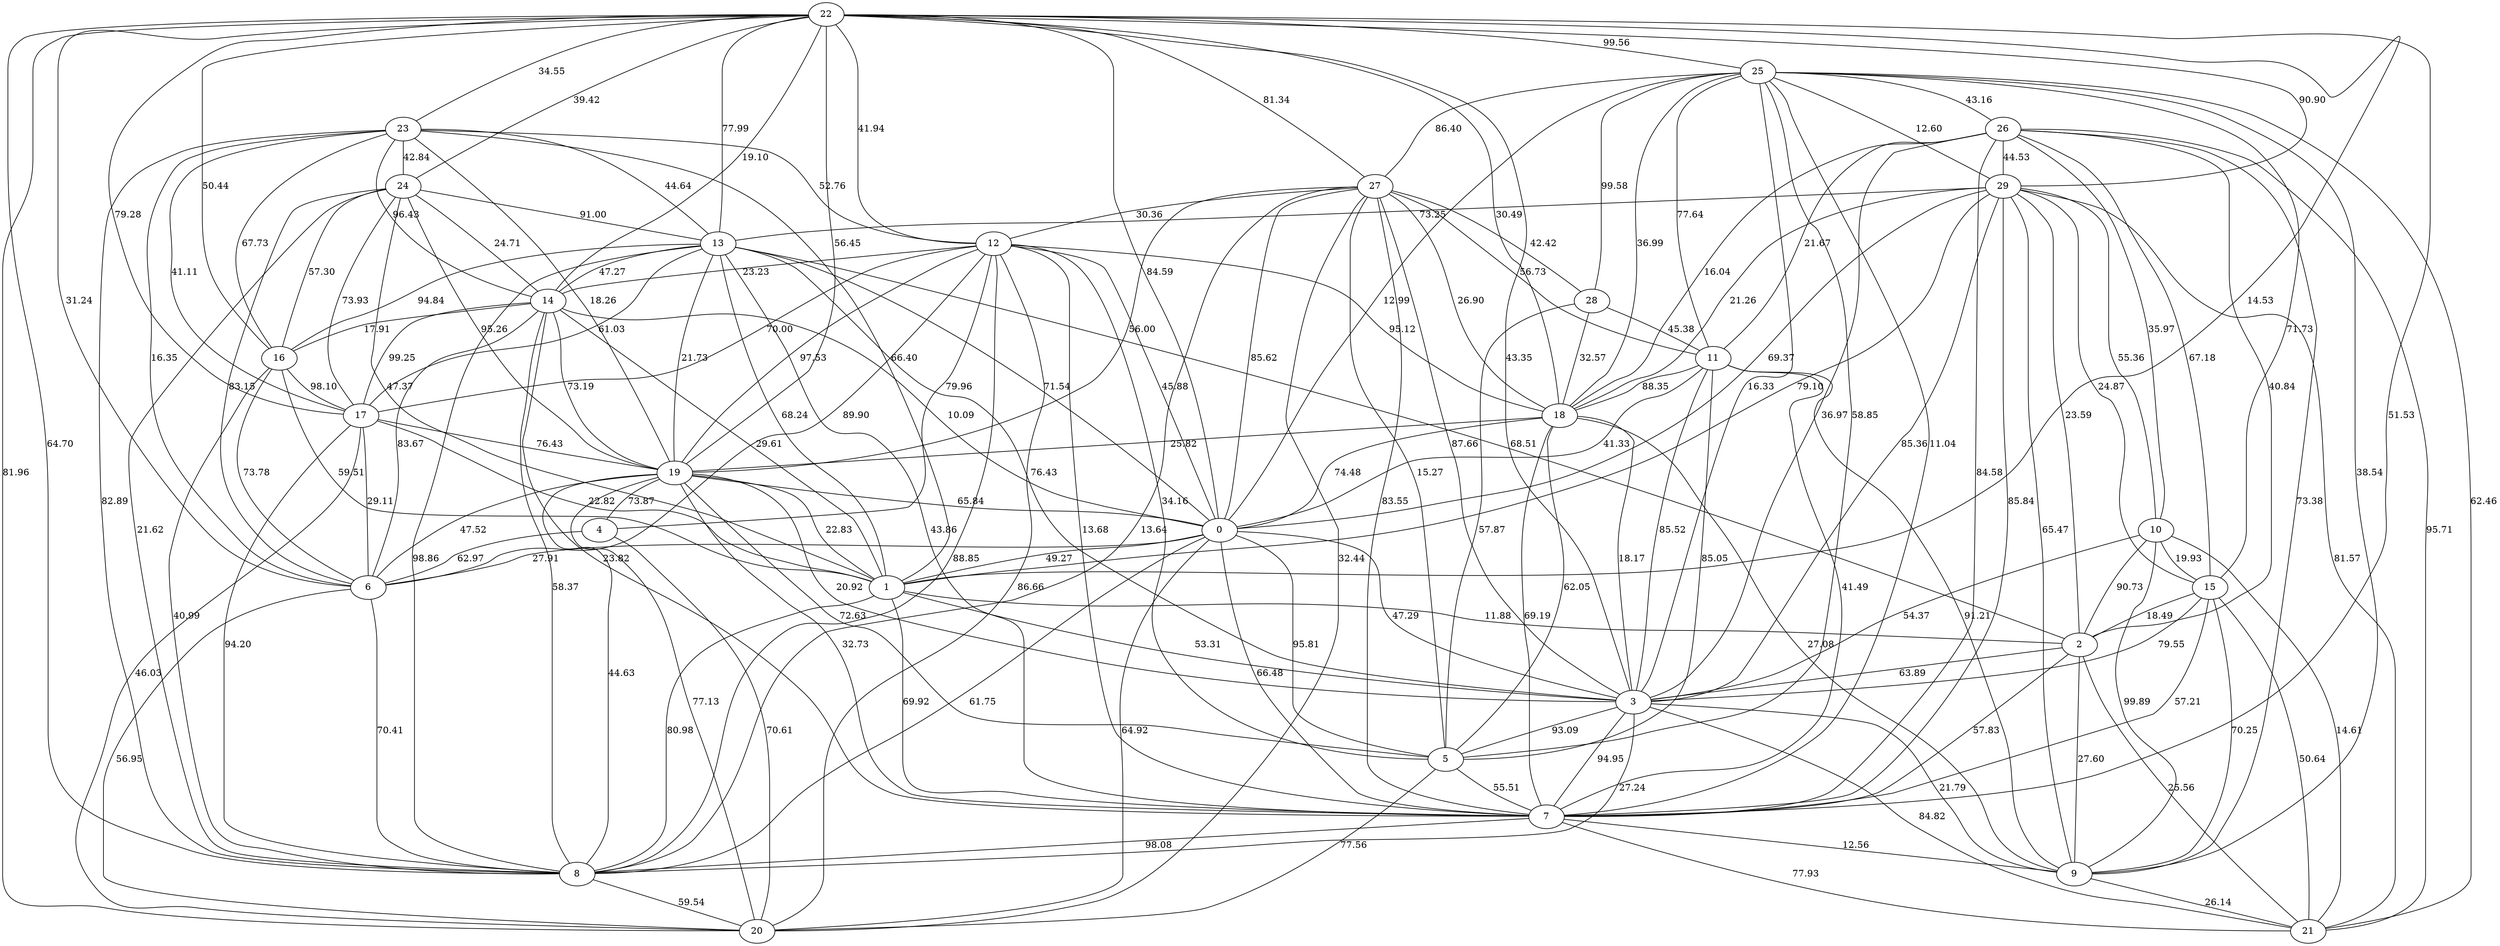 graph G{
22--0 [label=84.59];
22--1 [label=14.53];
22--3 [label=43.35];
22--6 [label=31.24];
22--7 [label=51.53];
22--8 [label=64.70];
22--12 [label=41.94];
22--13 [label=77.99];
22--14 [label=19.10];
22--16 [label=50.44];
22--17 [label=79.28];
22--18 [label=30.49];
22--19 [label=56.45];
22--20 [label=81.96];
22--23 [label=34.55];
22--24 [label=39.42];
22--25 [label=99.56];
22--27 [label=81.34];
22--29 [label=90.90];
23--1 [label=66.40];
23--6 [label=16.35];
23--8 [label=82.89];
23--12 [label=52.76];
23--13 [label=44.64];
23--14 [label=96.43];
23--16 [label=67.73];
23--17 [label=41.11];
23--19 [label=18.26];
23--24 [label=42.84];
24--1 [label=47.37];
24--6 [label=83.15];
24--8 [label=21.62];
24--13 [label=91.00];
24--14 [label=24.71];
24--16 [label=57.30];
24--17 [label=73.93];
24--19 [label=95.26];
25--0 [label=12.99];
25--3 [label=16.33];
25--5 [label=58.85];
25--7 [label=11.04];
25--9 [label=38.54];
25--11 [label=77.64];
25--15 [label=71.73];
25--18 [label=36.99];
25--21 [label=62.46];
25--26 [label=43.16];
25--27 [label=86.40];
25--28 [label=99.58];
25--29 [label=12.60];
26--2 [label=40.84];
26--3 [label=36.97];
26--7 [label=84.58];
26--9 [label=73.38];
26--10 [label=35.97];
26--11 [label=21.67];
26--15 [label=67.18];
26--18 [label=16.04];
26--21 [label=95.71];
26--29 [label=44.53];
27--0 [label=85.62];
27--3 [label=87.66];
27--5 [label=15.27];
27--7 [label=83.55];
27--8 [label=13.64];
27--11 [label=56.73];
27--12 [label=30.36];
27--18 [label=26.90];
27--19 [label=56.00];
27--20 [label=32.44];
27--28 [label=42.42];
28--5 [label=57.87];
28--11 [label=45.38];
28--18 [label=32.57];
29--0 [label=69.37];
29--1 [label=79.10];
29--2 [label=23.59];
29--3 [label=85.36];
29--7 [label=85.84];
29--9 [label=65.47];
29--10 [label=55.36];
29--13 [label=73.25];
29--15 [label=24.87];
29--18 [label=21.26];
29--21 [label=81.57];
10--2 [label=90.73];
10--3 [label=54.37];
10--9 [label=99.89];
10--15 [label=19.93];
10--21 [label=14.61];
11--0 [label=41.33];
11--3 [label=85.52];
11--5 [label=85.05];
11--7 [label=41.49];
11--9 [label=91.21];
11--18 [label=88.35];
12--0 [label=45.88];
12--4 [label=79.96];
12--5 [label=34.16];
12--6 [label=89.90];
12--7 [label=13.68];
12--8 [label=88.85];
12--14 [label=23.23];
12--17 [label=70.00];
12--18 [label=95.12];
12--19 [label=97.53];
12--20 [label=86.66];
13--0 [label=71.54];
13--1 [label=68.24];
13--2 [label=68.51];
13--3 [label=76.43];
13--7 [label=43.86];
13--8 [label=98.86];
13--14 [label=47.27];
13--16 [label=94.84];
13--17 [label=61.03];
13--19 [label=21.73];
14--0 [label=10.09];
14--1 [label=29.61];
14--6 [label=83.67];
14--7 [label=23.82];
14--8 [label=58.37];
14--16 [label=17.91];
14--17 [label=99.25];
14--19 [label=73.19];
15--2 [label=18.49];
15--3 [label=79.55];
15--7 [label=57.21];
15--9 [label=70.25];
15--21 [label=50.64];
16--1 [label=59.51];
16--6 [label=73.78];
16--8 [label=40.99];
16--17 [label=98.10];
17--1 [label=22.82];
17--6 [label=29.11];
17--8 [label=94.20];
17--19 [label=76.43];
17--20 [label=46.03];
18--0 [label=74.48];
18--3 [label=18.17];
18--5 [label=62.05];
18--7 [label=69.19];
18--9 [label=27.08];
18--19 [label=25.82];
19--0 [label=65.84];
19--1 [label=22.83];
19--3 [label=20.92];
19--4 [label=73.87];
19--5 [label=72.63];
19--6 [label=47.52];
19--7 [label=32.73];
19--8 [label=44.63];
19--20 [label=77.13];
0--1 [label=49.27];
0--3 [label=47.29];
0--5 [label=95.81];
0--6 [label=27.91];
0--7 [label=66.48];
0--8 [label=61.75];
0--20 [label=64.92];
1--2 [label=11.88];
1--3 [label=53.31];
1--7 [label=69.92];
1--8 [label=80.98];
2--3 [label=63.89];
2--7 [label=57.83];
2--9 [label=27.60];
2--21 [label=25.56];
3--5 [label=93.09];
3--7 [label=94.95];
3--8 [label=27.24];
3--9 [label=21.79];
3--21 [label=84.82];
4--6 [label=62.97];
4--20 [label=70.61];
5--7 [label=55.51];
5--20 [label=77.56];
6--8 [label=70.41];
6--20 [label=56.95];
7--8 [label=98.08];
7--9 [label=12.56];
7--21 [label=77.93];
8--20 [label=59.54];
9--21 [label=26.14];
}